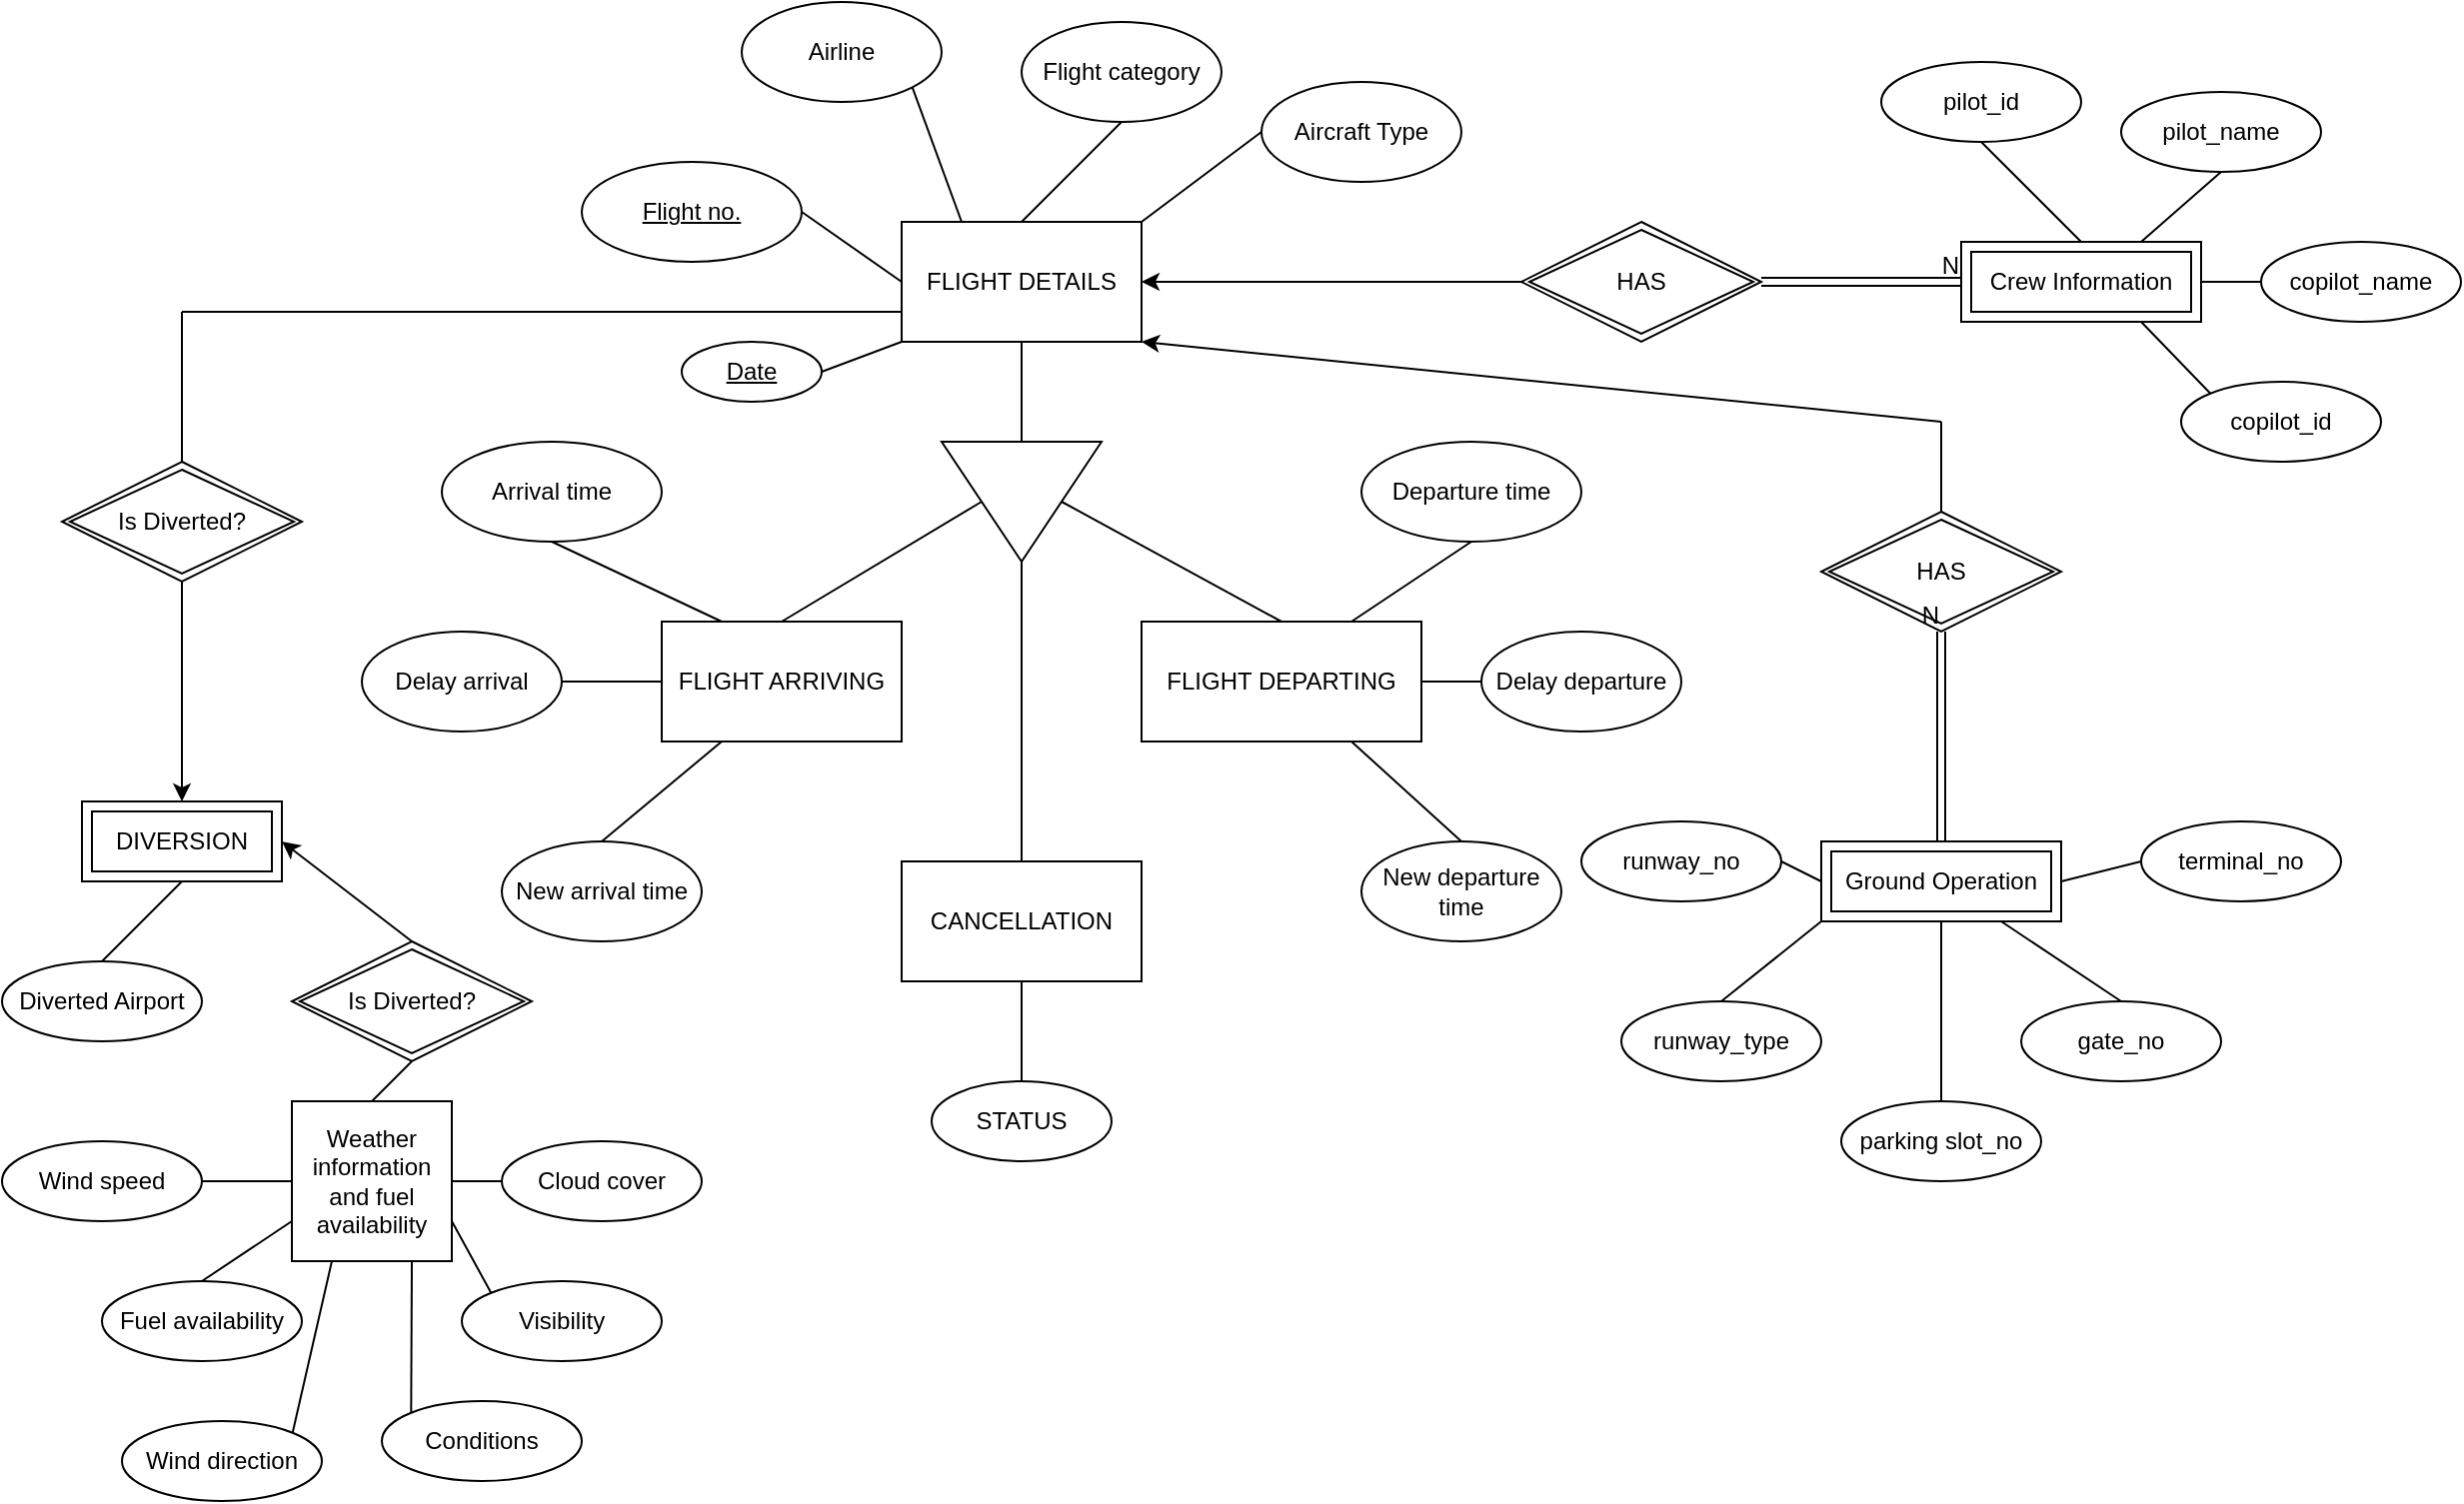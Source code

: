 <mxfile version="24.2.0" type="google">
  <diagram name="Page-1" id="hkUHwTkQwgyFllzi1l7D">
    <mxGraphModel grid="1" page="1" gridSize="10" guides="1" tooltips="1" connect="1" arrows="1" fold="1" pageScale="1" pageWidth="850" pageHeight="1100" math="0" shadow="0">
      <root>
        <mxCell id="0" />
        <mxCell id="1" parent="0" />
        <mxCell id="bUIeau6o_kUoXAvQuMam-2" value="FLIGHT DETAILS" style="rounded=0;whiteSpace=wrap;html=1;" vertex="1" parent="1">
          <mxGeometry x="360" y="120" width="120" height="60" as="geometry" />
        </mxCell>
        <mxCell id="bUIeau6o_kUoXAvQuMam-3" value="" style="triangle;whiteSpace=wrap;html=1;rotation=90;" vertex="1" parent="1">
          <mxGeometry x="390" y="220" width="60" height="80" as="geometry" />
        </mxCell>
        <mxCell id="bUIeau6o_kUoXAvQuMam-6" value="" style="endArrow=none;html=1;rounded=0;entryX=0.5;entryY=1;entryDx=0;entryDy=0;exitX=0;exitY=0.5;exitDx=0;exitDy=0;" edge="1" parent="1" source="bUIeau6o_kUoXAvQuMam-3" target="bUIeau6o_kUoXAvQuMam-2">
          <mxGeometry width="50" height="50" relative="1" as="geometry">
            <mxPoint x="420" y="220" as="sourcePoint" />
            <mxPoint x="430" y="210" as="targetPoint" />
          </mxGeometry>
        </mxCell>
        <mxCell id="bUIeau6o_kUoXAvQuMam-8" value="FLIGHT ARRIVING" style="rounded=0;whiteSpace=wrap;html=1;" vertex="1" parent="1">
          <mxGeometry x="240" y="320" width="120" height="60" as="geometry" />
        </mxCell>
        <mxCell id="bUIeau6o_kUoXAvQuMam-9" value="FLIGHT DEPARTING" style="rounded=0;whiteSpace=wrap;html=1;" vertex="1" parent="1">
          <mxGeometry x="480" y="320" width="140" height="60" as="geometry" />
        </mxCell>
        <mxCell id="bUIeau6o_kUoXAvQuMam-10" value="CANCELLATION" style="rounded=0;whiteSpace=wrap;html=1;" vertex="1" parent="1">
          <mxGeometry x="360" y="440" width="120" height="60" as="geometry" />
        </mxCell>
        <mxCell id="bUIeau6o_kUoXAvQuMam-11" value="" style="endArrow=none;html=1;rounded=0;entryX=0.5;entryY=1;entryDx=0;entryDy=0;exitX=0.5;exitY=0;exitDx=0;exitDy=0;" edge="1" parent="1" source="bUIeau6o_kUoXAvQuMam-8" target="bUIeau6o_kUoXAvQuMam-3">
          <mxGeometry width="50" height="50" relative="1" as="geometry">
            <mxPoint x="380" y="480" as="sourcePoint" />
            <mxPoint x="430" y="430" as="targetPoint" />
          </mxGeometry>
        </mxCell>
        <mxCell id="bUIeau6o_kUoXAvQuMam-13" value="" style="endArrow=none;html=1;rounded=0;entryX=0.5;entryY=0;entryDx=0;entryDy=0;exitX=0.5;exitY=0;exitDx=0;exitDy=0;" edge="1" parent="1" source="bUIeau6o_kUoXAvQuMam-3" target="bUIeau6o_kUoXAvQuMam-9">
          <mxGeometry width="50" height="50" relative="1" as="geometry">
            <mxPoint x="380" y="480" as="sourcePoint" />
            <mxPoint x="430" y="430" as="targetPoint" />
          </mxGeometry>
        </mxCell>
        <mxCell id="bUIeau6o_kUoXAvQuMam-15" value="" style="endArrow=none;html=1;rounded=0;entryX=1;entryY=0.5;entryDx=0;entryDy=0;exitX=0.5;exitY=0;exitDx=0;exitDy=0;" edge="1" parent="1" source="bUIeau6o_kUoXAvQuMam-10" target="bUIeau6o_kUoXAvQuMam-3">
          <mxGeometry width="50" height="50" relative="1" as="geometry">
            <mxPoint x="380" y="480" as="sourcePoint" />
            <mxPoint x="430" y="430" as="targetPoint" />
          </mxGeometry>
        </mxCell>
        <mxCell id="bUIeau6o_kUoXAvQuMam-17" value="STATUS" style="ellipse;whiteSpace=wrap;html=1;" vertex="1" parent="1">
          <mxGeometry x="375" y="550" width="90" height="40" as="geometry" />
        </mxCell>
        <mxCell id="bUIeau6o_kUoXAvQuMam-18" value="New departure time" style="ellipse;whiteSpace=wrap;html=1;" vertex="1" parent="1">
          <mxGeometry x="590" y="430" width="100" height="50" as="geometry" />
        </mxCell>
        <mxCell id="bUIeau6o_kUoXAvQuMam-19" value="Delay departure" style="ellipse;whiteSpace=wrap;html=1;" vertex="1" parent="1">
          <mxGeometry x="650" y="325" width="100" height="50" as="geometry" />
        </mxCell>
        <mxCell id="bUIeau6o_kUoXAvQuMam-20" value="Departure time" style="ellipse;whiteSpace=wrap;html=1;" vertex="1" parent="1">
          <mxGeometry x="590" y="230" width="110" height="50" as="geometry" />
        </mxCell>
        <mxCell id="bUIeau6o_kUoXAvQuMam-22" value="" style="endArrow=none;html=1;rounded=0;entryX=0.75;entryY=0;entryDx=0;entryDy=0;exitX=0.5;exitY=1;exitDx=0;exitDy=0;" edge="1" parent="1" source="bUIeau6o_kUoXAvQuMam-20" target="bUIeau6o_kUoXAvQuMam-9">
          <mxGeometry width="50" height="50" relative="1" as="geometry">
            <mxPoint x="510" y="440" as="sourcePoint" />
            <mxPoint x="560" y="390" as="targetPoint" />
          </mxGeometry>
        </mxCell>
        <mxCell id="bUIeau6o_kUoXAvQuMam-24" value="" style="endArrow=none;html=1;rounded=0;entryX=0.75;entryY=1;entryDx=0;entryDy=0;exitX=0.5;exitY=0;exitDx=0;exitDy=0;" edge="1" parent="1" source="bUIeau6o_kUoXAvQuMam-18" target="bUIeau6o_kUoXAvQuMam-9">
          <mxGeometry width="50" height="50" relative="1" as="geometry">
            <mxPoint x="510" y="440" as="sourcePoint" />
            <mxPoint x="560" y="390" as="targetPoint" />
          </mxGeometry>
        </mxCell>
        <mxCell id="bUIeau6o_kUoXAvQuMam-25" value="" style="endArrow=none;html=1;rounded=0;entryX=1;entryY=0.5;entryDx=0;entryDy=0;exitX=0;exitY=0.5;exitDx=0;exitDy=0;" edge="1" parent="1" source="bUIeau6o_kUoXAvQuMam-19" target="bUIeau6o_kUoXAvQuMam-9">
          <mxGeometry width="50" height="50" relative="1" as="geometry">
            <mxPoint x="510" y="440" as="sourcePoint" />
            <mxPoint x="560" y="390" as="targetPoint" />
          </mxGeometry>
        </mxCell>
        <mxCell id="bUIeau6o_kUoXAvQuMam-26" value="New arrival time" style="ellipse;whiteSpace=wrap;html=1;" vertex="1" parent="1">
          <mxGeometry x="160" y="430" width="100" height="50" as="geometry" />
        </mxCell>
        <mxCell id="bUIeau6o_kUoXAvQuMam-27" value="Delay arrival" style="ellipse;whiteSpace=wrap;html=1;" vertex="1" parent="1">
          <mxGeometry x="90" y="325" width="100" height="50" as="geometry" />
        </mxCell>
        <mxCell id="bUIeau6o_kUoXAvQuMam-28" value="Arrival time" style="ellipse;whiteSpace=wrap;html=1;" vertex="1" parent="1">
          <mxGeometry x="130" y="230" width="110" height="50" as="geometry" />
        </mxCell>
        <mxCell id="bUIeau6o_kUoXAvQuMam-29" value="" style="endArrow=none;html=1;rounded=0;exitX=0.25;exitY=0;exitDx=0;exitDy=0;entryX=0.5;entryY=1;entryDx=0;entryDy=0;" edge="1" parent="1" source="bUIeau6o_kUoXAvQuMam-8" target="bUIeau6o_kUoXAvQuMam-28">
          <mxGeometry width="50" height="50" relative="1" as="geometry">
            <mxPoint x="510" y="440" as="sourcePoint" />
            <mxPoint x="560" y="390" as="targetPoint" />
          </mxGeometry>
        </mxCell>
        <mxCell id="bUIeau6o_kUoXAvQuMam-30" value="" style="endArrow=none;html=1;rounded=0;exitX=0;exitY=0.5;exitDx=0;exitDy=0;entryX=1;entryY=0.5;entryDx=0;entryDy=0;" edge="1" parent="1" source="bUIeau6o_kUoXAvQuMam-8" target="bUIeau6o_kUoXAvQuMam-27">
          <mxGeometry width="50" height="50" relative="1" as="geometry">
            <mxPoint x="510" y="440" as="sourcePoint" />
            <mxPoint x="560" y="390" as="targetPoint" />
          </mxGeometry>
        </mxCell>
        <mxCell id="bUIeau6o_kUoXAvQuMam-31" value="" style="endArrow=none;html=1;rounded=0;exitX=0.5;exitY=0;exitDx=0;exitDy=0;entryX=0.25;entryY=1;entryDx=0;entryDy=0;" edge="1" parent="1" source="bUIeau6o_kUoXAvQuMam-26" target="bUIeau6o_kUoXAvQuMam-8">
          <mxGeometry width="50" height="50" relative="1" as="geometry">
            <mxPoint x="510" y="440" as="sourcePoint" />
            <mxPoint x="560" y="390" as="targetPoint" />
          </mxGeometry>
        </mxCell>
        <mxCell id="bUIeau6o_kUoXAvQuMam-33" value="&lt;u&gt;Date&lt;/u&gt;" style="ellipse;whiteSpace=wrap;html=1;" vertex="1" parent="1">
          <mxGeometry x="250" y="180" width="70" height="30" as="geometry" />
        </mxCell>
        <mxCell id="bUIeau6o_kUoXAvQuMam-34" value="&lt;u&gt;Flight no.&lt;/u&gt;" style="ellipse;whiteSpace=wrap;html=1;" vertex="1" parent="1">
          <mxGeometry x="200" y="90" width="110" height="50" as="geometry" />
        </mxCell>
        <mxCell id="bUIeau6o_kUoXAvQuMam-35" value="Airline" style="ellipse;whiteSpace=wrap;html=1;" vertex="1" parent="1">
          <mxGeometry x="280" y="10" width="100" height="50" as="geometry" />
        </mxCell>
        <mxCell id="bUIeau6o_kUoXAvQuMam-36" value="Flight category" style="ellipse;whiteSpace=wrap;html=1;" vertex="1" parent="1">
          <mxGeometry x="420" y="20" width="100" height="50" as="geometry" />
        </mxCell>
        <mxCell id="bUIeau6o_kUoXAvQuMam-37" value="Aircraft Type" style="ellipse;whiteSpace=wrap;html=1;" vertex="1" parent="1">
          <mxGeometry x="540" y="50" width="100" height="50" as="geometry" />
        </mxCell>
        <mxCell id="bUIeau6o_kUoXAvQuMam-38" value="" style="endArrow=none;html=1;rounded=0;entryX=0;entryY=1;entryDx=0;entryDy=0;exitX=1;exitY=0.5;exitDx=0;exitDy=0;" edge="1" parent="1" source="bUIeau6o_kUoXAvQuMam-33" target="bUIeau6o_kUoXAvQuMam-2">
          <mxGeometry width="50" height="50" relative="1" as="geometry">
            <mxPoint x="320" y="260" as="sourcePoint" />
            <mxPoint x="370" y="210" as="targetPoint" />
          </mxGeometry>
        </mxCell>
        <mxCell id="bUIeau6o_kUoXAvQuMam-39" value="" style="endArrow=none;html=1;rounded=0;entryX=0;entryY=0.5;entryDx=0;entryDy=0;exitX=1;exitY=0.5;exitDx=0;exitDy=0;" edge="1" parent="1" source="bUIeau6o_kUoXAvQuMam-34" target="bUIeau6o_kUoXAvQuMam-2">
          <mxGeometry width="50" height="50" relative="1" as="geometry">
            <mxPoint x="320" y="260" as="sourcePoint" />
            <mxPoint x="370" y="210" as="targetPoint" />
          </mxGeometry>
        </mxCell>
        <mxCell id="bUIeau6o_kUoXAvQuMam-40" value="" style="endArrow=none;html=1;rounded=0;entryX=0.25;entryY=0;entryDx=0;entryDy=0;exitX=1;exitY=1;exitDx=0;exitDy=0;" edge="1" parent="1" source="bUIeau6o_kUoXAvQuMam-35" target="bUIeau6o_kUoXAvQuMam-2">
          <mxGeometry width="50" height="50" relative="1" as="geometry">
            <mxPoint x="320" y="260" as="sourcePoint" />
            <mxPoint x="370" y="210" as="targetPoint" />
          </mxGeometry>
        </mxCell>
        <mxCell id="bUIeau6o_kUoXAvQuMam-41" value="" style="endArrow=none;html=1;rounded=0;entryX=0.5;entryY=0;entryDx=0;entryDy=0;exitX=0.5;exitY=1;exitDx=0;exitDy=0;" edge="1" parent="1" source="bUIeau6o_kUoXAvQuMam-36" target="bUIeau6o_kUoXAvQuMam-2">
          <mxGeometry width="50" height="50" relative="1" as="geometry">
            <mxPoint x="320" y="260" as="sourcePoint" />
            <mxPoint x="370" y="210" as="targetPoint" />
          </mxGeometry>
        </mxCell>
        <mxCell id="bUIeau6o_kUoXAvQuMam-42" value="" style="endArrow=none;html=1;rounded=0;entryX=1;entryY=0;entryDx=0;entryDy=0;exitX=0;exitY=0.5;exitDx=0;exitDy=0;" edge="1" parent="1" source="bUIeau6o_kUoXAvQuMam-37" target="bUIeau6o_kUoXAvQuMam-2">
          <mxGeometry width="50" height="50" relative="1" as="geometry">
            <mxPoint x="320" y="260" as="sourcePoint" />
            <mxPoint x="370" y="210" as="targetPoint" />
          </mxGeometry>
        </mxCell>
        <mxCell id="bUIeau6o_kUoXAvQuMam-45" value="" style="endArrow=none;html=1;rounded=0;entryX=0;entryY=0.75;entryDx=0;entryDy=0;" edge="1" parent="1" target="bUIeau6o_kUoXAvQuMam-2">
          <mxGeometry width="50" height="50" relative="1" as="geometry">
            <mxPoint y="165" as="sourcePoint" />
            <mxPoint x="260" y="180" as="targetPoint" />
          </mxGeometry>
        </mxCell>
        <mxCell id="bUIeau6o_kUoXAvQuMam-51" value="DIVERSION" style="shape=ext;margin=3;double=1;whiteSpace=wrap;html=1;align=center;" vertex="1" parent="1">
          <mxGeometry x="-50" y="410" width="100" height="40" as="geometry" />
        </mxCell>
        <mxCell id="bUIeau6o_kUoXAvQuMam-52" value="Weather information and fuel availability" style="whiteSpace=wrap;html=1;aspect=fixed;" vertex="1" parent="1">
          <mxGeometry x="55" y="560" width="80" height="80" as="geometry" />
        </mxCell>
        <mxCell id="bUIeau6o_kUoXAvQuMam-53" value="Cloud cover" style="ellipse;whiteSpace=wrap;html=1;align=center;" vertex="1" parent="1">
          <mxGeometry x="160" y="580" width="100" height="40" as="geometry" />
        </mxCell>
        <mxCell id="bUIeau6o_kUoXAvQuMam-54" value="Visibility" style="ellipse;whiteSpace=wrap;html=1;align=center;" vertex="1" parent="1">
          <mxGeometry x="140" y="650" width="100" height="40" as="geometry" />
        </mxCell>
        <mxCell id="bUIeau6o_kUoXAvQuMam-55" value="Conditions" style="ellipse;whiteSpace=wrap;html=1;align=center;" vertex="1" parent="1">
          <mxGeometry x="100" y="710" width="100" height="40" as="geometry" />
        </mxCell>
        <mxCell id="bUIeau6o_kUoXAvQuMam-56" value="Wind speed" style="ellipse;whiteSpace=wrap;html=1;align=center;" vertex="1" parent="1">
          <mxGeometry x="-90" y="580" width="100" height="40" as="geometry" />
        </mxCell>
        <mxCell id="bUIeau6o_kUoXAvQuMam-57" value="Fuel availability" style="ellipse;whiteSpace=wrap;html=1;align=center;" vertex="1" parent="1">
          <mxGeometry x="-40" y="650" width="100" height="40" as="geometry" />
        </mxCell>
        <mxCell id="bUIeau6o_kUoXAvQuMam-58" value="Wind direction" style="ellipse;whiteSpace=wrap;html=1;align=center;" vertex="1" parent="1">
          <mxGeometry x="-30" y="720" width="100" height="40" as="geometry" />
        </mxCell>
        <mxCell id="bUIeau6o_kUoXAvQuMam-59" value="" style="endArrow=none;html=1;rounded=0;exitX=0;exitY=0.5;exitDx=0;exitDy=0;entryX=1;entryY=0.5;entryDx=0;entryDy=0;" edge="1" parent="1" source="bUIeau6o_kUoXAvQuMam-52" target="bUIeau6o_kUoXAvQuMam-56">
          <mxGeometry width="50" height="50" relative="1" as="geometry">
            <mxPoint x="160" y="590" as="sourcePoint" />
            <mxPoint x="210" y="540" as="targetPoint" />
          </mxGeometry>
        </mxCell>
        <mxCell id="bUIeau6o_kUoXAvQuMam-60" value="" style="endArrow=none;html=1;rounded=0;exitX=0;exitY=0.75;exitDx=0;exitDy=0;entryX=0.5;entryY=0;entryDx=0;entryDy=0;" edge="1" parent="1" source="bUIeau6o_kUoXAvQuMam-52" target="bUIeau6o_kUoXAvQuMam-57">
          <mxGeometry width="50" height="50" relative="1" as="geometry">
            <mxPoint x="160" y="590" as="sourcePoint" />
            <mxPoint x="210" y="540" as="targetPoint" />
          </mxGeometry>
        </mxCell>
        <mxCell id="bUIeau6o_kUoXAvQuMam-61" value="" style="endArrow=none;html=1;rounded=0;entryX=0.25;entryY=1;entryDx=0;entryDy=0;exitX=1;exitY=0;exitDx=0;exitDy=0;" edge="1" parent="1" source="bUIeau6o_kUoXAvQuMam-58" target="bUIeau6o_kUoXAvQuMam-52">
          <mxGeometry width="50" height="50" relative="1" as="geometry">
            <mxPoint x="160" y="590" as="sourcePoint" />
            <mxPoint x="210" y="540" as="targetPoint" />
          </mxGeometry>
        </mxCell>
        <mxCell id="bUIeau6o_kUoXAvQuMam-64" value="" style="endArrow=none;html=1;rounded=0;entryX=0.75;entryY=1;entryDx=0;entryDy=0;exitX=0;exitY=0;exitDx=0;exitDy=0;" edge="1" parent="1" source="bUIeau6o_kUoXAvQuMam-55" target="bUIeau6o_kUoXAvQuMam-52">
          <mxGeometry width="50" height="50" relative="1" as="geometry">
            <mxPoint x="160" y="590" as="sourcePoint" />
            <mxPoint x="210" y="540" as="targetPoint" />
          </mxGeometry>
        </mxCell>
        <mxCell id="bUIeau6o_kUoXAvQuMam-65" value="" style="endArrow=none;html=1;rounded=0;exitX=1;exitY=0.75;exitDx=0;exitDy=0;entryX=0;entryY=0;entryDx=0;entryDy=0;" edge="1" parent="1" source="bUIeau6o_kUoXAvQuMam-52" target="bUIeau6o_kUoXAvQuMam-54">
          <mxGeometry width="50" height="50" relative="1" as="geometry">
            <mxPoint x="160" y="590" as="sourcePoint" />
            <mxPoint x="210" y="540" as="targetPoint" />
          </mxGeometry>
        </mxCell>
        <mxCell id="bUIeau6o_kUoXAvQuMam-66" value="" style="endArrow=none;html=1;rounded=0;exitX=1;exitY=0.5;exitDx=0;exitDy=0;entryX=0;entryY=0.5;entryDx=0;entryDy=0;" edge="1" parent="1" source="bUIeau6o_kUoXAvQuMam-52" target="bUIeau6o_kUoXAvQuMam-53">
          <mxGeometry width="50" height="50" relative="1" as="geometry">
            <mxPoint x="160" y="590" as="sourcePoint" />
            <mxPoint x="210" y="540" as="targetPoint" />
          </mxGeometry>
        </mxCell>
        <mxCell id="bUIeau6o_kUoXAvQuMam-67" value="Is Diverted?" style="shape=rhombus;double=1;perimeter=rhombusPerimeter;whiteSpace=wrap;html=1;align=center;" vertex="1" parent="1">
          <mxGeometry x="55" y="480" width="120" height="60" as="geometry" />
        </mxCell>
        <mxCell id="bUIeau6o_kUoXAvQuMam-68" value="" style="endArrow=none;html=1;rounded=0;exitX=0.5;exitY=1;exitDx=0;exitDy=0;entryX=0.5;entryY=0;entryDx=0;entryDy=0;" edge="1" parent="1" source="bUIeau6o_kUoXAvQuMam-67" target="bUIeau6o_kUoXAvQuMam-52">
          <mxGeometry width="50" height="50" relative="1" as="geometry">
            <mxPoint x="160" y="590" as="sourcePoint" />
            <mxPoint x="210" y="540" as="targetPoint" />
          </mxGeometry>
        </mxCell>
        <mxCell id="bUIeau6o_kUoXAvQuMam-69" value="" style="endArrow=classic;html=1;rounded=0;exitX=0.5;exitY=0;exitDx=0;exitDy=0;entryX=1;entryY=0.5;entryDx=0;entryDy=0;" edge="1" parent="1" source="bUIeau6o_kUoXAvQuMam-67" target="bUIeau6o_kUoXAvQuMam-51">
          <mxGeometry width="50" height="50" relative="1" as="geometry">
            <mxPoint x="160" y="590" as="sourcePoint" />
            <mxPoint x="210" y="540" as="targetPoint" />
          </mxGeometry>
        </mxCell>
        <mxCell id="bUIeau6o_kUoXAvQuMam-70" value="Diverted Airport" style="ellipse;whiteSpace=wrap;html=1;align=center;" vertex="1" parent="1">
          <mxGeometry x="-90" y="490" width="100" height="40" as="geometry" />
        </mxCell>
        <mxCell id="bUIeau6o_kUoXAvQuMam-71" value="" style="endArrow=none;html=1;rounded=0;entryX=0.5;entryY=1;entryDx=0;entryDy=0;exitX=0.5;exitY=0;exitDx=0;exitDy=0;" edge="1" parent="1" source="bUIeau6o_kUoXAvQuMam-70" target="bUIeau6o_kUoXAvQuMam-51">
          <mxGeometry width="50" height="50" relative="1" as="geometry">
            <mxPoint x="160" y="590" as="sourcePoint" />
            <mxPoint x="210" y="540" as="targetPoint" />
          </mxGeometry>
        </mxCell>
        <mxCell id="bUIeau6o_kUoXAvQuMam-72" value="" style="endArrow=classic;html=1;rounded=0;entryX=0.5;entryY=0;entryDx=0;entryDy=0;" edge="1" parent="1" target="bUIeau6o_kUoXAvQuMam-51">
          <mxGeometry width="50" height="50" relative="1" as="geometry">
            <mxPoint y="300" as="sourcePoint" />
            <mxPoint x="210" y="480" as="targetPoint" />
          </mxGeometry>
        </mxCell>
        <mxCell id="bUIeau6o_kUoXAvQuMam-73" value="Crew Information" style="shape=ext;margin=3;double=1;whiteSpace=wrap;html=1;align=center;" vertex="1" parent="1">
          <mxGeometry x="890" y="130" width="120" height="40" as="geometry" />
        </mxCell>
        <mxCell id="bUIeau6o_kUoXAvQuMam-74" style="edgeStyle=orthogonalEdgeStyle;rounded=0;orthogonalLoop=1;jettySize=auto;html=1;exitX=0.5;exitY=1;exitDx=0;exitDy=0;" edge="1" parent="1" source="bUIeau6o_kUoXAvQuMam-73" target="bUIeau6o_kUoXAvQuMam-73">
          <mxGeometry relative="1" as="geometry" />
        </mxCell>
        <mxCell id="bUIeau6o_kUoXAvQuMam-75" value="HAS" style="shape=rhombus;double=1;perimeter=rhombusPerimeter;whiteSpace=wrap;html=1;align=center;" vertex="1" parent="1">
          <mxGeometry x="670" y="120" width="120" height="60" as="geometry" />
        </mxCell>
        <mxCell id="bUIeau6o_kUoXAvQuMam-76" value="" style="shape=link;html=1;rounded=0;entryX=0;entryY=0.5;entryDx=0;entryDy=0;exitX=1;exitY=0.5;exitDx=0;exitDy=0;" edge="1" parent="1" source="bUIeau6o_kUoXAvQuMam-75" target="bUIeau6o_kUoXAvQuMam-73">
          <mxGeometry relative="1" as="geometry">
            <mxPoint x="630" y="170" as="sourcePoint" />
            <mxPoint x="790" y="170" as="targetPoint" />
          </mxGeometry>
        </mxCell>
        <mxCell id="bUIeau6o_kUoXAvQuMam-77" value="N" style="resizable=0;html=1;whiteSpace=wrap;align=right;verticalAlign=bottom;" connectable="0" vertex="1" parent="bUIeau6o_kUoXAvQuMam-76">
          <mxGeometry x="1" relative="1" as="geometry" />
        </mxCell>
        <mxCell id="bUIeau6o_kUoXAvQuMam-78" value="" style="endArrow=classic;html=1;rounded=0;exitX=0;exitY=0.5;exitDx=0;exitDy=0;entryX=1;entryY=0.5;entryDx=0;entryDy=0;" edge="1" parent="1" source="bUIeau6o_kUoXAvQuMam-75" target="bUIeau6o_kUoXAvQuMam-2">
          <mxGeometry width="50" height="50" relative="1" as="geometry">
            <mxPoint x="690" y="190" as="sourcePoint" />
            <mxPoint x="740" y="140" as="targetPoint" />
          </mxGeometry>
        </mxCell>
        <mxCell id="bUIeau6o_kUoXAvQuMam-80" value="pilot_id" style="ellipse;whiteSpace=wrap;html=1;align=center;" vertex="1" parent="1">
          <mxGeometry x="850" y="40" width="100" height="40" as="geometry" />
        </mxCell>
        <mxCell id="bUIeau6o_kUoXAvQuMam-81" value="pilot_name" style="ellipse;whiteSpace=wrap;html=1;align=center;" vertex="1" parent="1">
          <mxGeometry x="970" y="55" width="100" height="40" as="geometry" />
        </mxCell>
        <mxCell id="bUIeau6o_kUoXAvQuMam-82" value="copilot_name" style="ellipse;whiteSpace=wrap;html=1;align=center;" vertex="1" parent="1">
          <mxGeometry x="1040" y="130" width="100" height="40" as="geometry" />
        </mxCell>
        <mxCell id="bUIeau6o_kUoXAvQuMam-83" value="copilot_id" style="ellipse;whiteSpace=wrap;html=1;align=center;" vertex="1" parent="1">
          <mxGeometry x="1000" y="200" width="100" height="40" as="geometry" />
        </mxCell>
        <mxCell id="bUIeau6o_kUoXAvQuMam-84" value="" style="endArrow=none;html=1;rounded=0;exitX=0.75;exitY=1;exitDx=0;exitDy=0;entryX=0;entryY=0;entryDx=0;entryDy=0;" edge="1" parent="1" source="bUIeau6o_kUoXAvQuMam-73" target="bUIeau6o_kUoXAvQuMam-83">
          <mxGeometry width="50" height="50" relative="1" as="geometry">
            <mxPoint x="690" y="190" as="sourcePoint" />
            <mxPoint x="740" y="140" as="targetPoint" />
          </mxGeometry>
        </mxCell>
        <mxCell id="bUIeau6o_kUoXAvQuMam-85" value="" style="endArrow=none;html=1;rounded=0;entryX=1;entryY=0.5;entryDx=0;entryDy=0;exitX=0;exitY=0.5;exitDx=0;exitDy=0;" edge="1" parent="1" source="bUIeau6o_kUoXAvQuMam-82" target="bUIeau6o_kUoXAvQuMam-73">
          <mxGeometry width="50" height="50" relative="1" as="geometry">
            <mxPoint x="690" y="190" as="sourcePoint" />
            <mxPoint x="740" y="140" as="targetPoint" />
          </mxGeometry>
        </mxCell>
        <mxCell id="bUIeau6o_kUoXAvQuMam-86" value="" style="endArrow=none;html=1;rounded=0;exitX=0.75;exitY=0;exitDx=0;exitDy=0;entryX=0.5;entryY=1;entryDx=0;entryDy=0;" edge="1" parent="1" source="bUIeau6o_kUoXAvQuMam-73" target="bUIeau6o_kUoXAvQuMam-81">
          <mxGeometry width="50" height="50" relative="1" as="geometry">
            <mxPoint x="690" y="190" as="sourcePoint" />
            <mxPoint x="740" y="140" as="targetPoint" />
          </mxGeometry>
        </mxCell>
        <mxCell id="bUIeau6o_kUoXAvQuMam-87" value="" style="endArrow=none;html=1;rounded=0;exitX=0.5;exitY=0;exitDx=0;exitDy=0;entryX=0.5;entryY=1;entryDx=0;entryDy=0;" edge="1" parent="1" source="bUIeau6o_kUoXAvQuMam-73" target="bUIeau6o_kUoXAvQuMam-80">
          <mxGeometry width="50" height="50" relative="1" as="geometry">
            <mxPoint x="690" y="190" as="sourcePoint" />
            <mxPoint x="740" y="140" as="targetPoint" />
          </mxGeometry>
        </mxCell>
        <mxCell id="bUIeau6o_kUoXAvQuMam-88" value="HAS" style="shape=rhombus;double=1;perimeter=rhombusPerimeter;whiteSpace=wrap;html=1;align=center;" vertex="1" parent="1">
          <mxGeometry x="820" y="265" width="120" height="60" as="geometry" />
        </mxCell>
        <mxCell id="bUIeau6o_kUoXAvQuMam-89" value="Ground Operation" style="shape=ext;margin=3;double=1;whiteSpace=wrap;html=1;align=center;" vertex="1" parent="1">
          <mxGeometry x="820" y="430" width="120" height="40" as="geometry" />
        </mxCell>
        <mxCell id="bUIeau6o_kUoXAvQuMam-90" value="" style="shape=link;html=1;rounded=0;entryX=0.5;entryY=1;entryDx=0;entryDy=0;exitX=0.5;exitY=0;exitDx=0;exitDy=0;" edge="1" parent="1" source="bUIeau6o_kUoXAvQuMam-89" target="bUIeau6o_kUoXAvQuMam-88">
          <mxGeometry relative="1" as="geometry">
            <mxPoint x="800" y="160" as="sourcePoint" />
            <mxPoint x="900" y="160" as="targetPoint" />
          </mxGeometry>
        </mxCell>
        <mxCell id="bUIeau6o_kUoXAvQuMam-91" value="N" style="resizable=0;html=1;whiteSpace=wrap;align=right;verticalAlign=bottom;" connectable="0" vertex="1" parent="bUIeau6o_kUoXAvQuMam-90">
          <mxGeometry x="1" relative="1" as="geometry" />
        </mxCell>
        <mxCell id="bUIeau6o_kUoXAvQuMam-92" value="runway_type" style="ellipse;whiteSpace=wrap;html=1;align=center;" vertex="1" parent="1">
          <mxGeometry x="720" y="510" width="100" height="40" as="geometry" />
        </mxCell>
        <mxCell id="bUIeau6o_kUoXAvQuMam-93" value="parking slot_no" style="ellipse;whiteSpace=wrap;html=1;align=center;" vertex="1" parent="1">
          <mxGeometry x="830" y="560" width="100" height="40" as="geometry" />
        </mxCell>
        <mxCell id="bUIeau6o_kUoXAvQuMam-94" value="gate_no" style="ellipse;whiteSpace=wrap;html=1;align=center;" vertex="1" parent="1">
          <mxGeometry x="920" y="510" width="100" height="40" as="geometry" />
        </mxCell>
        <mxCell id="bUIeau6o_kUoXAvQuMam-95" value="terminal_no" style="ellipse;whiteSpace=wrap;html=1;align=center;" vertex="1" parent="1">
          <mxGeometry x="980" y="420" width="100" height="40" as="geometry" />
        </mxCell>
        <mxCell id="bUIeau6o_kUoXAvQuMam-96" value="runway_no" style="ellipse;whiteSpace=wrap;html=1;align=center;" vertex="1" parent="1">
          <mxGeometry x="700" y="420" width="100" height="40" as="geometry" />
        </mxCell>
        <mxCell id="bUIeau6o_kUoXAvQuMam-97" value="" style="endArrow=none;html=1;rounded=0;exitX=0;exitY=0.5;exitDx=0;exitDy=0;entryX=1;entryY=0.5;entryDx=0;entryDy=0;" edge="1" parent="1" source="bUIeau6o_kUoXAvQuMam-89" target="bUIeau6o_kUoXAvQuMam-96">
          <mxGeometry width="50" height="50" relative="1" as="geometry">
            <mxPoint x="810" y="420" as="sourcePoint" />
            <mxPoint x="860" y="370" as="targetPoint" />
          </mxGeometry>
        </mxCell>
        <mxCell id="bUIeau6o_kUoXAvQuMam-98" value="" style="endArrow=none;html=1;rounded=0;entryX=0;entryY=1;entryDx=0;entryDy=0;exitX=0.5;exitY=0;exitDx=0;exitDy=0;" edge="1" parent="1" source="bUIeau6o_kUoXAvQuMam-92" target="bUIeau6o_kUoXAvQuMam-89">
          <mxGeometry width="50" height="50" relative="1" as="geometry">
            <mxPoint x="810" y="420" as="sourcePoint" />
            <mxPoint x="860" y="370" as="targetPoint" />
          </mxGeometry>
        </mxCell>
        <mxCell id="bUIeau6o_kUoXAvQuMam-99" value="" style="endArrow=none;html=1;rounded=0;entryX=0.5;entryY=1;entryDx=0;entryDy=0;exitX=0.5;exitY=0;exitDx=0;exitDy=0;" edge="1" parent="1" source="bUIeau6o_kUoXAvQuMam-93" target="bUIeau6o_kUoXAvQuMam-89">
          <mxGeometry width="50" height="50" relative="1" as="geometry">
            <mxPoint x="810" y="420" as="sourcePoint" />
            <mxPoint x="860" y="370" as="targetPoint" />
          </mxGeometry>
        </mxCell>
        <mxCell id="bUIeau6o_kUoXAvQuMam-100" value="" style="endArrow=none;html=1;rounded=0;entryX=0.75;entryY=1;entryDx=0;entryDy=0;exitX=0.5;exitY=0;exitDx=0;exitDy=0;" edge="1" parent="1" source="bUIeau6o_kUoXAvQuMam-94" target="bUIeau6o_kUoXAvQuMam-89">
          <mxGeometry width="50" height="50" relative="1" as="geometry">
            <mxPoint x="810" y="420" as="sourcePoint" />
            <mxPoint x="860" y="370" as="targetPoint" />
          </mxGeometry>
        </mxCell>
        <mxCell id="bUIeau6o_kUoXAvQuMam-101" value="" style="endArrow=none;html=1;rounded=0;entryX=1;entryY=0.5;entryDx=0;entryDy=0;exitX=0;exitY=0.5;exitDx=0;exitDy=0;" edge="1" parent="1" source="bUIeau6o_kUoXAvQuMam-95" target="bUIeau6o_kUoXAvQuMam-89">
          <mxGeometry width="50" height="50" relative="1" as="geometry">
            <mxPoint x="810" y="420" as="sourcePoint" />
            <mxPoint x="860" y="370" as="targetPoint" />
          </mxGeometry>
        </mxCell>
        <mxCell id="bUIeau6o_kUoXAvQuMam-104" value="" style="endArrow=none;html=1;rounded=0;exitX=0.5;exitY=0;exitDx=0;exitDy=0;" edge="1" parent="1" source="bUIeau6o_kUoXAvQuMam-88">
          <mxGeometry width="50" height="50" relative="1" as="geometry">
            <mxPoint x="660" y="310" as="sourcePoint" />
            <mxPoint x="880" y="220" as="targetPoint" />
          </mxGeometry>
        </mxCell>
        <mxCell id="bUIeau6o_kUoXAvQuMam-105" value="" style="endArrow=classic;html=1;rounded=0;entryX=1;entryY=1;entryDx=0;entryDy=0;" edge="1" parent="1" target="bUIeau6o_kUoXAvQuMam-2">
          <mxGeometry width="50" height="50" relative="1" as="geometry">
            <mxPoint x="880" y="220" as="sourcePoint" />
            <mxPoint x="710" y="260" as="targetPoint" />
          </mxGeometry>
        </mxCell>
        <mxCell id="bUIeau6o_kUoXAvQuMam-106" value="" style="endArrow=none;html=1;rounded=0;" edge="1" parent="1">
          <mxGeometry width="50" height="50" relative="1" as="geometry">
            <mxPoint y="240" as="sourcePoint" />
            <mxPoint y="165" as="targetPoint" />
          </mxGeometry>
        </mxCell>
        <mxCell id="bUIeau6o_kUoXAvQuMam-107" value="Is Diverted?" style="shape=rhombus;double=1;perimeter=rhombusPerimeter;whiteSpace=wrap;html=1;align=center;" vertex="1" parent="1">
          <mxGeometry x="-60" y="240" width="120" height="60" as="geometry" />
        </mxCell>
        <mxCell id="bUIeau6o_kUoXAvQuMam-108" value="" style="endArrow=none;html=1;rounded=0;entryX=0.5;entryY=1;entryDx=0;entryDy=0;exitX=0.5;exitY=0;exitDx=0;exitDy=0;" edge="1" parent="1" source="bUIeau6o_kUoXAvQuMam-17" target="bUIeau6o_kUoXAvQuMam-10">
          <mxGeometry width="50" height="50" relative="1" as="geometry">
            <mxPoint x="420" y="530" as="sourcePoint" />
            <mxPoint x="470" y="480" as="targetPoint" />
          </mxGeometry>
        </mxCell>
      </root>
    </mxGraphModel>
  </diagram>
</mxfile>

